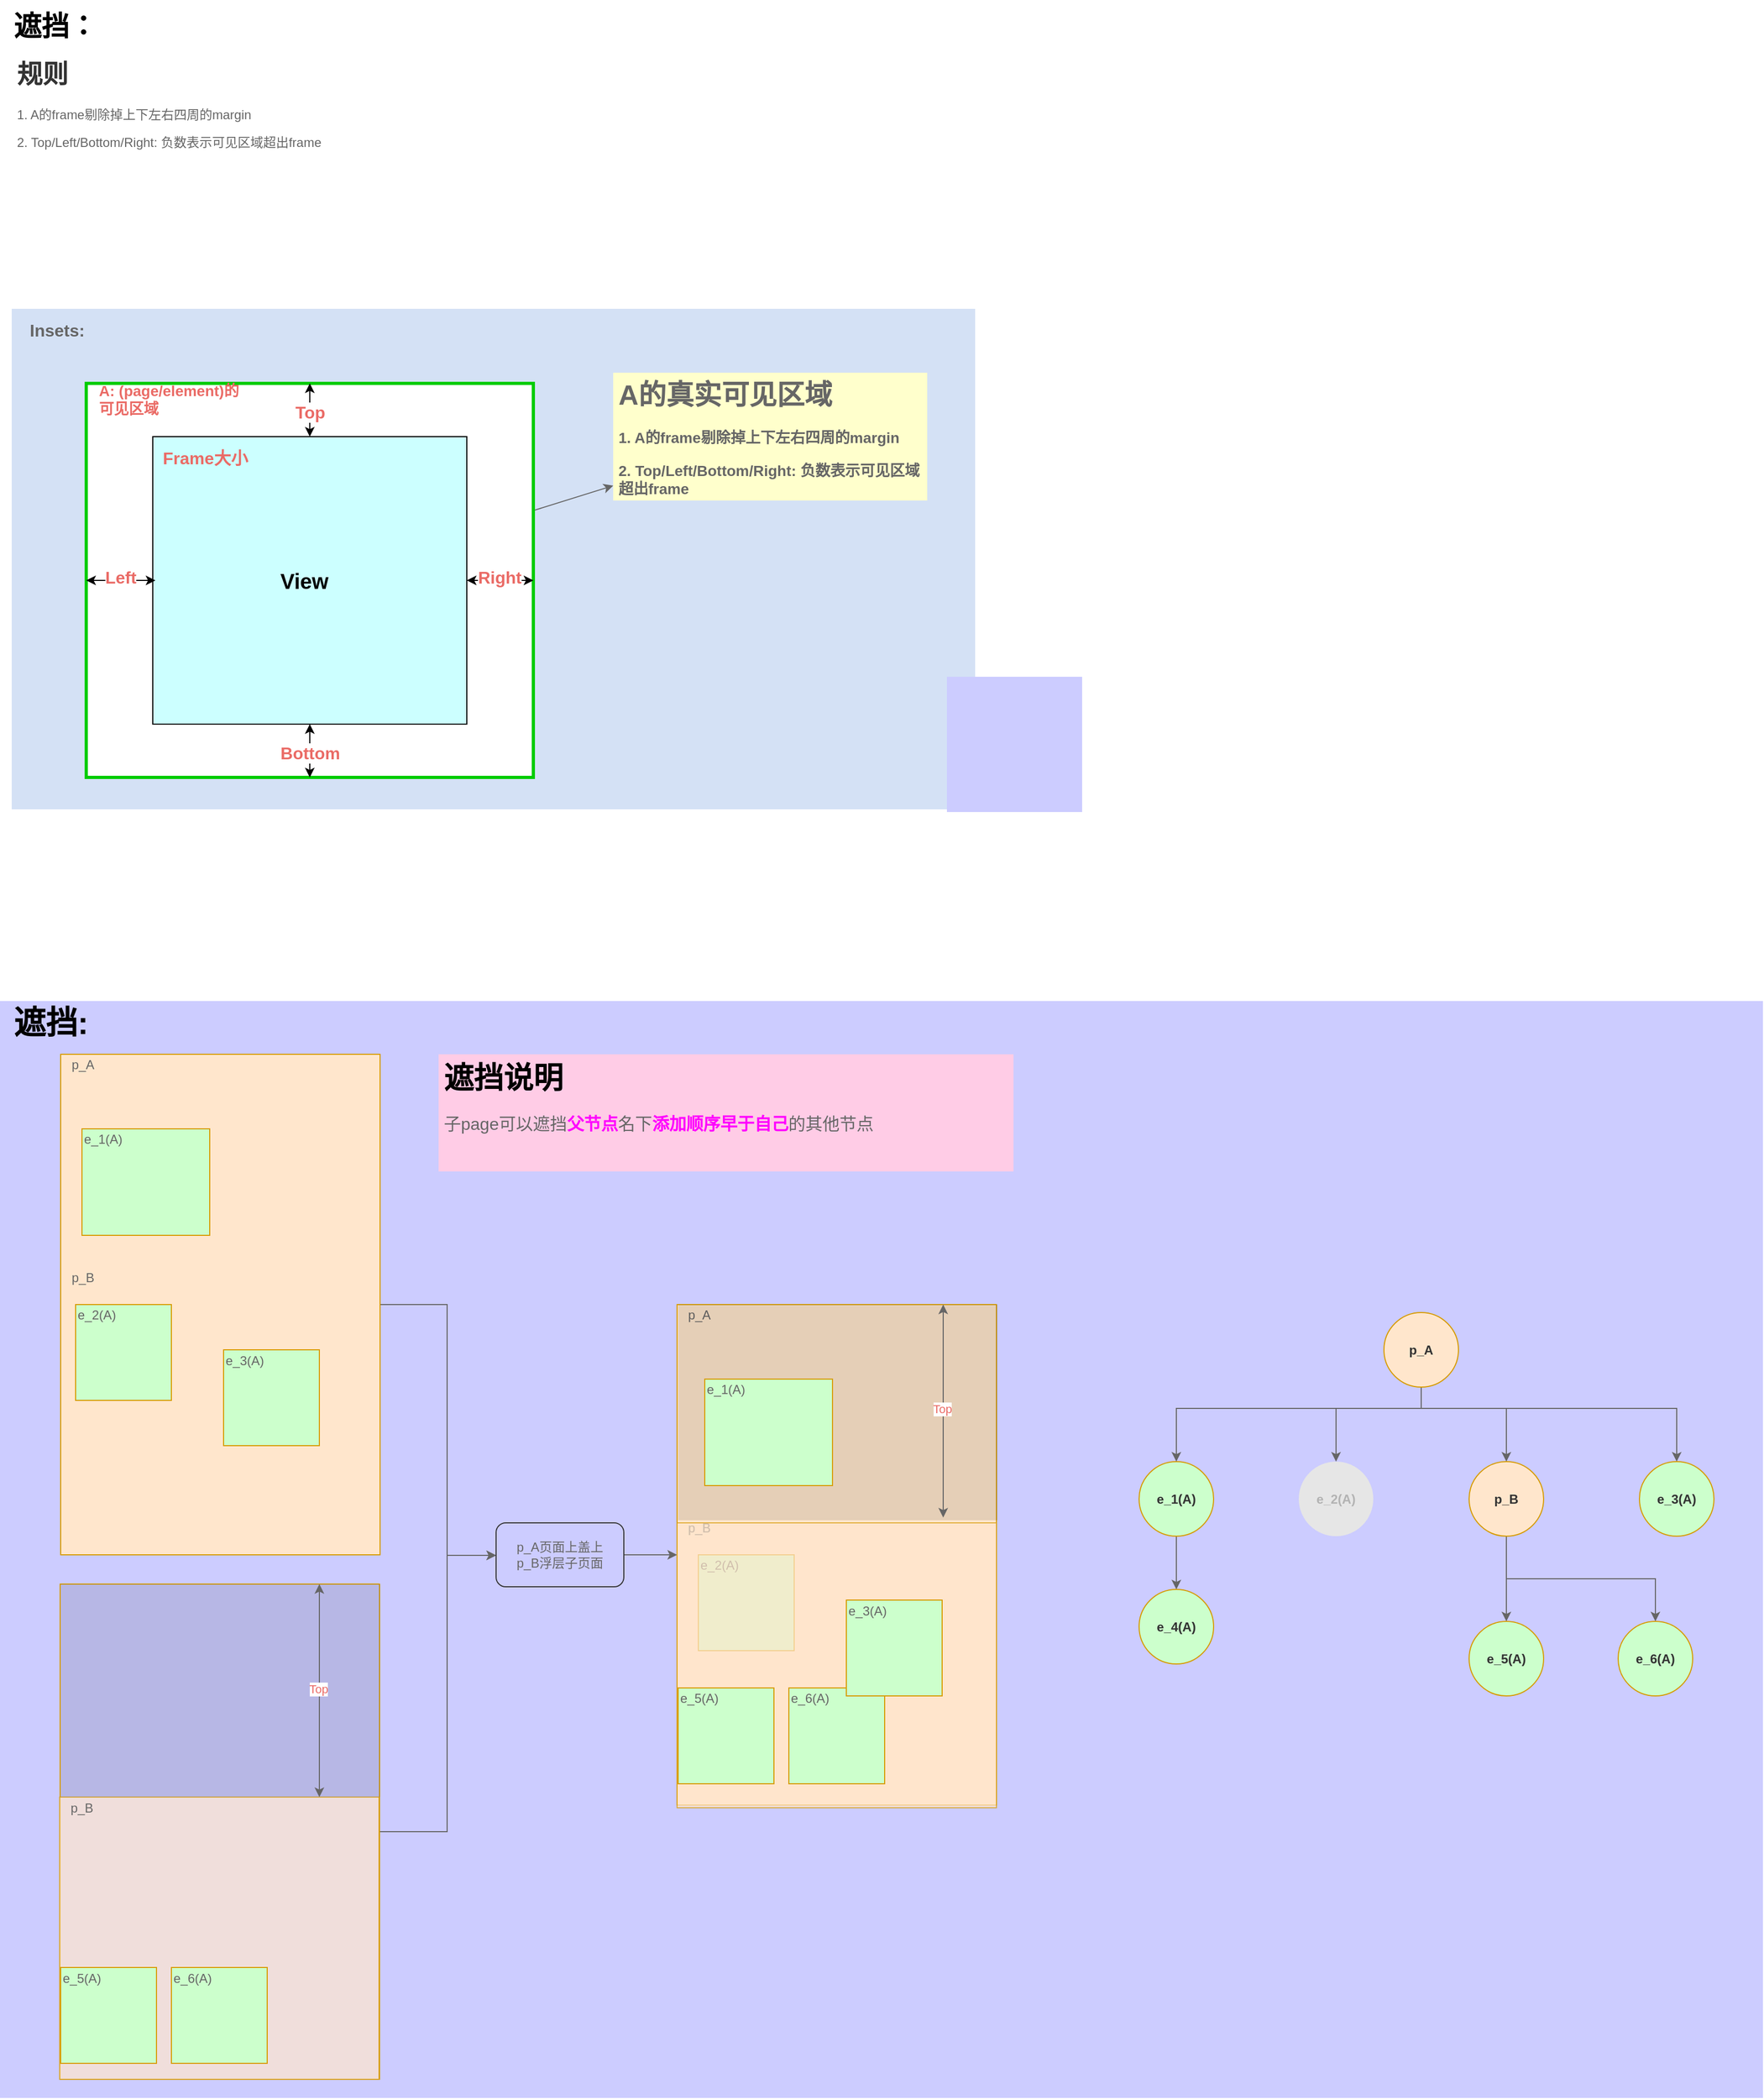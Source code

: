 <mxfile version="20.2.3" type="device"><diagram id="W9jGRxqbMgRnqZbA-XCd" name="Page-1"><mxGraphModel dx="2851" dy="2381" grid="1" gridSize="10" guides="1" tooltips="1" connect="1" arrows="1" fold="1" page="1" pageScale="1" pageWidth="827" pageHeight="1169" math="0" shadow="0"><root><mxCell id="0"/><mxCell id="1" parent="0"/><mxCell id="3qNBonYtIeFeS5FYhXrz-300" value="" style="whiteSpace=wrap;html=1;dashed=1;strokeColor=none;fillColor=#CCCCFF;fontColor=#666666;align=center;" parent="1" vertex="1"><mxGeometry x="-796" y="-220" width="1656" height="1030" as="geometry"/></mxCell><mxCell id="3qNBonYtIeFeS5FYhXrz-282" value="" style="whiteSpace=wrap;html=1;dashed=1;strokeColor=none;fillColor=#D4E1F5;fontColor=#666666;align=center;" parent="1" vertex="1"><mxGeometry x="-785" y="-870" width="905" height="470" as="geometry"/></mxCell><mxCell id="3qNBonYtIeFeS5FYhXrz-176" style="edgeStyle=orthogonalEdgeStyle;rounded=0;orthogonalLoop=1;jettySize=auto;html=1;strokeColor=#666666;fontColor=#666666;" parent="1" source="3qNBonYtIeFeS5FYhXrz-162" target="3qNBonYtIeFeS5FYhXrz-175" edge="1"><mxGeometry relative="1" as="geometry"/></mxCell><mxCell id="3qNBonYtIeFeS5FYhXrz-162" value="&lt;b&gt;&lt;font color=&quot;#333333&quot;&gt;e_1(A)&lt;/font&gt;&lt;/b&gt;" style="ellipse;whiteSpace=wrap;html=1;aspect=fixed;strokeColor=#d79b00;fillColor=#CCFFCC;" parent="1" vertex="1"><mxGeometry x="274" y="212.5" width="70" height="70" as="geometry"/></mxCell><mxCell id="3qNBonYtIeFeS5FYhXrz-166" style="edgeStyle=orthogonalEdgeStyle;rounded=0;orthogonalLoop=1;jettySize=auto;html=1;strokeColor=#666666;fontColor=#666666;" parent="1" source="3qNBonYtIeFeS5FYhXrz-163" target="3qNBonYtIeFeS5FYhXrz-162" edge="1"><mxGeometry relative="1" as="geometry"><Array as="points"><mxPoint x="539" y="162.5"/><mxPoint x="309" y="162.5"/></Array></mxGeometry></mxCell><mxCell id="3qNBonYtIeFeS5FYhXrz-167" style="edgeStyle=orthogonalEdgeStyle;rounded=0;orthogonalLoop=1;jettySize=auto;html=1;strokeColor=#666666;fontColor=#666666;" parent="1" source="3qNBonYtIeFeS5FYhXrz-163" target="3qNBonYtIeFeS5FYhXrz-164" edge="1"><mxGeometry relative="1" as="geometry"><Array as="points"><mxPoint x="539" y="162.5"/><mxPoint x="459" y="162.5"/></Array></mxGeometry></mxCell><mxCell id="3qNBonYtIeFeS5FYhXrz-168" style="edgeStyle=orthogonalEdgeStyle;rounded=0;orthogonalLoop=1;jettySize=auto;html=1;strokeColor=#666666;fontColor=#666666;" parent="1" source="3qNBonYtIeFeS5FYhXrz-163" target="3qNBonYtIeFeS5FYhXrz-165" edge="1"><mxGeometry relative="1" as="geometry"><Array as="points"><mxPoint x="539" y="162.5"/><mxPoint x="619" y="162.5"/></Array></mxGeometry></mxCell><mxCell id="3qNBonYtIeFeS5FYhXrz-170" style="edgeStyle=orthogonalEdgeStyle;rounded=0;orthogonalLoop=1;jettySize=auto;html=1;strokeColor=#666666;fontColor=#666666;" parent="1" source="3qNBonYtIeFeS5FYhXrz-163" target="3qNBonYtIeFeS5FYhXrz-169" edge="1"><mxGeometry relative="1" as="geometry"><Array as="points"><mxPoint x="539" y="162.5"/><mxPoint x="779" y="162.5"/></Array></mxGeometry></mxCell><mxCell id="3qNBonYtIeFeS5FYhXrz-163" value="&lt;b&gt;&lt;font color=&quot;#333333&quot;&gt;p_A&lt;/font&gt;&lt;/b&gt;" style="ellipse;whiteSpace=wrap;html=1;aspect=fixed;strokeColor=#d79b00;fillColor=#ffe6cc;" parent="1" vertex="1"><mxGeometry x="504" y="72.5" width="70" height="70" as="geometry"/></mxCell><mxCell id="3qNBonYtIeFeS5FYhXrz-164" value="&lt;b&gt;&lt;font&gt;e_2(A)&lt;/font&gt;&lt;/b&gt;" style="ellipse;whiteSpace=wrap;html=1;aspect=fixed;strokeColor=none;fillColor=#E6E6E6;fontColor=#B3B3B3;" parent="1" vertex="1"><mxGeometry x="424" y="212.5" width="70" height="70" as="geometry"/></mxCell><mxCell id="3qNBonYtIeFeS5FYhXrz-186" style="edgeStyle=orthogonalEdgeStyle;rounded=0;orthogonalLoop=1;jettySize=auto;html=1;strokeColor=#666666;fontColor=#666666;" parent="1" source="3qNBonYtIeFeS5FYhXrz-165" target="3qNBonYtIeFeS5FYhXrz-184" edge="1"><mxGeometry relative="1" as="geometry"/></mxCell><mxCell id="3qNBonYtIeFeS5FYhXrz-187" style="edgeStyle=orthogonalEdgeStyle;rounded=0;orthogonalLoop=1;jettySize=auto;html=1;strokeColor=#666666;fontColor=#666666;" parent="1" source="3qNBonYtIeFeS5FYhXrz-165" target="3qNBonYtIeFeS5FYhXrz-185" edge="1"><mxGeometry relative="1" as="geometry"><Array as="points"><mxPoint x="619" y="322.5"/><mxPoint x="759" y="322.5"/></Array></mxGeometry></mxCell><mxCell id="3qNBonYtIeFeS5FYhXrz-165" value="&lt;b&gt;&lt;font color=&quot;#333333&quot;&gt;p_B&lt;/font&gt;&lt;/b&gt;" style="ellipse;whiteSpace=wrap;html=1;aspect=fixed;strokeColor=#d79b00;fillColor=#ffe6cc;" parent="1" vertex="1"><mxGeometry x="584" y="212.5" width="70" height="70" as="geometry"/></mxCell><mxCell id="3qNBonYtIeFeS5FYhXrz-169" value="&lt;b&gt;&lt;font color=&quot;#333333&quot;&gt;e_3(A)&lt;/font&gt;&lt;/b&gt;" style="ellipse;whiteSpace=wrap;html=1;aspect=fixed;strokeColor=#d79b00;fillColor=#CCFFCC;" parent="1" vertex="1"><mxGeometry x="744" y="212.5" width="70" height="70" as="geometry"/></mxCell><mxCell id="3qNBonYtIeFeS5FYhXrz-175" value="&lt;b&gt;&lt;font color=&quot;#333333&quot;&gt;e_4(A)&lt;/font&gt;&lt;/b&gt;" style="ellipse;whiteSpace=wrap;html=1;aspect=fixed;strokeColor=#d79b00;fillColor=#CCFFCC;" parent="1" vertex="1"><mxGeometry x="274" y="332.5" width="70" height="70" as="geometry"/></mxCell><mxCell id="3qNBonYtIeFeS5FYhXrz-184" value="&lt;b&gt;&lt;font color=&quot;#333333&quot;&gt;e_5(A)&lt;/font&gt;&lt;/b&gt;" style="ellipse;whiteSpace=wrap;html=1;aspect=fixed;strokeColor=#d79b00;fillColor=#CCFFCC;" parent="1" vertex="1"><mxGeometry x="584" y="362.5" width="70" height="70" as="geometry"/></mxCell><mxCell id="3qNBonYtIeFeS5FYhXrz-185" value="&lt;b&gt;&lt;font color=&quot;#333333&quot;&gt;e_6(A)&lt;/font&gt;&lt;/b&gt;" style="ellipse;whiteSpace=wrap;html=1;aspect=fixed;strokeColor=#d79b00;fillColor=#CCFFCC;" parent="1" vertex="1"><mxGeometry x="724" y="362.5" width="70" height="70" as="geometry"/></mxCell><mxCell id="3qNBonYtIeFeS5FYhXrz-228" style="edgeStyle=orthogonalEdgeStyle;rounded=0;orthogonalLoop=1;jettySize=auto;html=1;strokeColor=#666666;fontColor=#666666;" parent="1" source="3qNBonYtIeFeS5FYhXrz-194" target="3qNBonYtIeFeS5FYhXrz-230" edge="1"><mxGeometry relative="1" as="geometry"><mxPoint x="-176" y="317.5" as="targetPoint"/><Array as="points"><mxPoint x="-376" y="65.5"/><mxPoint x="-376" y="300.5"/></Array></mxGeometry></mxCell><mxCell id="3qNBonYtIeFeS5FYhXrz-194" value="" style="whiteSpace=wrap;html=1;fontColor=#666666;align=left;strokeColor=#D79B00;fillColor=#FFE6CC;" parent="1" vertex="1"><mxGeometry x="-739" y="-170" width="300" height="470" as="geometry"/></mxCell><mxCell id="3qNBonYtIeFeS5FYhXrz-195" value="p_A" style="text;html=1;fillColor=none;align=center;verticalAlign=middle;whiteSpace=wrap;rounded=0;fontColor=#666666;" parent="1" vertex="1"><mxGeometry x="-738.5" y="-170" width="40" height="20" as="geometry"/></mxCell><mxCell id="3qNBonYtIeFeS5FYhXrz-196" value="" style="whiteSpace=wrap;html=1;fontColor=#666666;align=center;fillColor=#CCFFCC;strokeColor=#D79B00;" parent="1" vertex="1"><mxGeometry x="-719" y="-100" width="120" height="100" as="geometry"/></mxCell><mxCell id="3qNBonYtIeFeS5FYhXrz-197" value="&lt;br&gt;" style="whiteSpace=wrap;html=1;fontColor=#666666;align=center;fillColor=#CCFFCC;strokeColor=#D79B00;" parent="1" vertex="1"><mxGeometry x="-725" y="65" width="90" height="90" as="geometry"/></mxCell><mxCell id="3qNBonYtIeFeS5FYhXrz-198" value="e_1(A)" style="text;html=1;fillColor=none;align=center;verticalAlign=middle;whiteSpace=wrap;rounded=0;fontColor=#666666;" parent="1" vertex="1"><mxGeometry x="-719" y="-100" width="40" height="20" as="geometry"/></mxCell><mxCell id="3qNBonYtIeFeS5FYhXrz-199" value="e_2(A)" style="text;html=1;fillColor=none;align=center;verticalAlign=middle;whiteSpace=wrap;rounded=0;fontColor=#666666;" parent="1" vertex="1"><mxGeometry x="-725" y="65" width="40" height="20" as="geometry"/></mxCell><mxCell id="3qNBonYtIeFeS5FYhXrz-200" value="" style="whiteSpace=wrap;html=1;fontColor=#666666;align=center;fillColor=#CCFFCC;strokeColor=#D79B00;" parent="1" vertex="1"><mxGeometry x="-586" y="107.5" width="90" height="90" as="geometry"/></mxCell><mxCell id="3qNBonYtIeFeS5FYhXrz-201" value="e_3(A)" style="text;html=1;fillColor=none;align=center;verticalAlign=middle;whiteSpace=wrap;rounded=0;fontColor=#666666;" parent="1" vertex="1"><mxGeometry x="-586" y="107.5" width="40" height="20" as="geometry"/></mxCell><mxCell id="3qNBonYtIeFeS5FYhXrz-203" value="p_B" style="text;html=1;fillColor=none;align=center;verticalAlign=middle;whiteSpace=wrap;rounded=0;fontColor=#666666;" parent="1" vertex="1"><mxGeometry x="-738" y="30" width="40" height="20" as="geometry"/></mxCell><mxCell id="3qNBonYtIeFeS5FYhXrz-226" style="edgeStyle=orthogonalEdgeStyle;rounded=0;orthogonalLoop=1;jettySize=auto;html=1;strokeColor=#666666;fontColor=#666666;" parent="1" source="3qNBonYtIeFeS5FYhXrz-217" target="3qNBonYtIeFeS5FYhXrz-230" edge="1"><mxGeometry relative="1" as="geometry"><mxPoint x="-176" y="317.5" as="targetPoint"/><Array as="points"><mxPoint x="-376" y="560.5"/><mxPoint x="-376" y="300.5"/></Array></mxGeometry></mxCell><mxCell id="3qNBonYtIeFeS5FYhXrz-217" value="" style="whiteSpace=wrap;html=1;fontColor=#666666;align=left;strokeColor=#D79B00;fillColor=none;" parent="1" vertex="1"><mxGeometry x="-739.5" y="327.5" width="300" height="465" as="geometry"/></mxCell><mxCell id="3qNBonYtIeFeS5FYhXrz-218" value="" style="whiteSpace=wrap;html=1;fontColor=#666666;align=left;strokeColor=#D79B00;fillColor=#FFE6CC;opacity=70;" parent="1" vertex="1"><mxGeometry x="-740" y="527.5" width="300" height="265" as="geometry"/></mxCell><mxCell id="3qNBonYtIeFeS5FYhXrz-219" value="p_B" style="text;html=1;fillColor=none;align=center;verticalAlign=middle;whiteSpace=wrap;rounded=0;fontColor=#666666;" parent="1" vertex="1"><mxGeometry x="-739" y="527.5" width="40" height="20" as="geometry"/></mxCell><mxCell id="3qNBonYtIeFeS5FYhXrz-220" value="&lt;br&gt;" style="whiteSpace=wrap;html=1;fontColor=#666666;align=center;fillColor=#CCFFCC;strokeColor=#D79B00;" parent="1" vertex="1"><mxGeometry x="-739" y="687.5" width="90" height="90" as="geometry"/></mxCell><mxCell id="3qNBonYtIeFeS5FYhXrz-221" value="e_5(A)" style="text;html=1;fillColor=none;align=center;verticalAlign=middle;whiteSpace=wrap;rounded=0;fontColor=#666666;" parent="1" vertex="1"><mxGeometry x="-739" y="687.5" width="40" height="20" as="geometry"/></mxCell><mxCell id="3qNBonYtIeFeS5FYhXrz-222" value="&lt;br&gt;" style="whiteSpace=wrap;html=1;fontColor=#666666;align=center;fillColor=#CCFFCC;strokeColor=#D79B00;" parent="1" vertex="1"><mxGeometry x="-635" y="687.5" width="90" height="90" as="geometry"/></mxCell><mxCell id="3qNBonYtIeFeS5FYhXrz-223" value="" style="whiteSpace=wrap;html=1;fontColor=#666666;align=left;opacity=10;strokeColor=none;fillColor=#000000;" parent="1" vertex="1"><mxGeometry x="-739" y="327.5" width="300" height="200" as="geometry"/></mxCell><mxCell id="3qNBonYtIeFeS5FYhXrz-250" style="edgeStyle=orthogonalEdgeStyle;rounded=0;orthogonalLoop=1;jettySize=auto;html=1;strokeColor=#666666;fontColor=#666666;" parent="1" source="3qNBonYtIeFeS5FYhXrz-230" target="3qNBonYtIeFeS5FYhXrz-231" edge="1"><mxGeometry relative="1" as="geometry"/></mxCell><mxCell id="3qNBonYtIeFeS5FYhXrz-230" value="&lt;span&gt;p_A页面上盖上&lt;/span&gt;&lt;br&gt;&lt;span&gt;p_B浮层子页面&lt;/span&gt;" style="rounded=1;whiteSpace=wrap;html=1;strokeColor=#333333;fillColor=none;fontColor=#666666;align=center;" parent="1" vertex="1"><mxGeometry x="-330" y="270" width="120" height="60" as="geometry"/></mxCell><mxCell id="3qNBonYtIeFeS5FYhXrz-231" value="" style="whiteSpace=wrap;html=1;fontColor=#666666;align=left;strokeColor=#D79B00;fillColor=#FFE6CC;" parent="1" vertex="1"><mxGeometry x="-160" y="65" width="300" height="470" as="geometry"/></mxCell><mxCell id="3qNBonYtIeFeS5FYhXrz-232" value="p_A" style="text;html=1;fillColor=none;align=center;verticalAlign=middle;whiteSpace=wrap;rounded=0;fontColor=#666666;" parent="1" vertex="1"><mxGeometry x="-159.5" y="65" width="40" height="20" as="geometry"/></mxCell><mxCell id="3qNBonYtIeFeS5FYhXrz-239" value="p_B" style="text;html=1;fillColor=none;align=center;verticalAlign=middle;whiteSpace=wrap;rounded=0;fontColor=#666666;" parent="1" vertex="1"><mxGeometry x="-159" y="265" width="40" height="20" as="geometry"/></mxCell><mxCell id="3qNBonYtIeFeS5FYhXrz-253" value="p_B" style="text;html=1;fillColor=none;align=center;verticalAlign=middle;whiteSpace=wrap;rounded=0;fontColor=#666666;" parent="1" vertex="1"><mxGeometry x="-159" y="265" width="40" height="20" as="geometry"/></mxCell><mxCell id="3qNBonYtIeFeS5FYhXrz-257" value="" style="whiteSpace=wrap;html=1;fontColor=#666666;align=left;opacity=10;strokeColor=none;fillColor=#000000;" parent="1" vertex="1"><mxGeometry x="-159" y="65" width="300" height="202.5" as="geometry"/></mxCell><mxCell id="3qNBonYtIeFeS5FYhXrz-258" value="e_6(A)" style="text;html=1;fillColor=none;align=center;verticalAlign=middle;whiteSpace=wrap;rounded=0;fontColor=#666666;" parent="1" vertex="1"><mxGeometry x="-635" y="687.5" width="40" height="20" as="geometry"/></mxCell><mxCell id="3qNBonYtIeFeS5FYhXrz-260" value="&lt;h1&gt;&lt;font color=&quot;#000000&quot; style=&quot;font-size: 28px;&quot;&gt;遮挡说明&lt;/font&gt;&lt;/h1&gt;&lt;p style=&quot;font-size: 16px;&quot;&gt;子page可以遮挡&lt;b style=&quot;color: rgb(255, 0, 255);&quot;&gt;父节点&lt;/b&gt;名下&lt;font style=&quot;font-size: 16px;&quot; color=&quot;#ff00ff&quot;&gt;&lt;b&gt;添加顺序早于自己&lt;/b&gt;&lt;/font&gt;的其他节点&lt;/p&gt;" style="text;html=1;fillColor=#FFCCE6;spacing=5;spacingTop=-20;whiteSpace=wrap;overflow=hidden;rounded=0;align=left;fontColor=#666666;strokeColor=none;dashed=1;" parent="1" vertex="1"><mxGeometry x="-384" y="-170" width="540" height="110" as="geometry"/></mxCell><mxCell id="3qNBonYtIeFeS5FYhXrz-264" value="" style="whiteSpace=wrap;html=1;fontColor=#666666;align=center;fillColor=#CCFFCC;strokeColor=#D79B00;" parent="1" vertex="1"><mxGeometry x="-134" y="135" width="120" height="100" as="geometry"/></mxCell><mxCell id="3qNBonYtIeFeS5FYhXrz-265" value="&lt;br&gt;" style="whiteSpace=wrap;html=1;fontColor=#666666;align=center;fillColor=#CCFFCC;strokeColor=#D79B00;" parent="1" vertex="1"><mxGeometry x="-140" y="300" width="90" height="90" as="geometry"/></mxCell><mxCell id="3qNBonYtIeFeS5FYhXrz-266" value="e_1(A)" style="text;html=1;fillColor=none;align=center;verticalAlign=middle;whiteSpace=wrap;rounded=0;fontColor=#666666;" parent="1" vertex="1"><mxGeometry x="-134" y="135" width="40" height="20" as="geometry"/></mxCell><mxCell id="3qNBonYtIeFeS5FYhXrz-267" value="e_2(A)" style="text;html=1;fillColor=none;align=center;verticalAlign=middle;whiteSpace=wrap;rounded=0;fontColor=#666666;" parent="1" vertex="1"><mxGeometry x="-140" y="300" width="40" height="20" as="geometry"/></mxCell><mxCell id="3qNBonYtIeFeS5FYhXrz-270" value="" style="whiteSpace=wrap;html=1;fontColor=#666666;align=left;strokeColor=#D79B00;fillColor=#FFE6CC;opacity=70;" parent="1" vertex="1"><mxGeometry x="-160" y="270" width="300" height="267.5" as="geometry"/></mxCell><mxCell id="3qNBonYtIeFeS5FYhXrz-271" value="&lt;br&gt;" style="whiteSpace=wrap;html=1;fontColor=#666666;align=center;fillColor=#CCFFCC;strokeColor=#D79B00;" parent="1" vertex="1"><mxGeometry x="-159" y="425" width="90" height="90" as="geometry"/></mxCell><mxCell id="3qNBonYtIeFeS5FYhXrz-272" value="e_5(A)" style="text;html=1;fillColor=none;align=center;verticalAlign=middle;whiteSpace=wrap;rounded=0;fontColor=#666666;" parent="1" vertex="1"><mxGeometry x="-159" y="425" width="40" height="20" as="geometry"/></mxCell><mxCell id="3qNBonYtIeFeS5FYhXrz-273" value="&lt;br&gt;" style="whiteSpace=wrap;html=1;fontColor=#666666;align=center;fillColor=#CCFFCC;strokeColor=#D79B00;" parent="1" vertex="1"><mxGeometry x="-55" y="425" width="90" height="90" as="geometry"/></mxCell><mxCell id="3qNBonYtIeFeS5FYhXrz-274" value="e_6(A)" style="text;html=1;fillColor=none;align=center;verticalAlign=middle;whiteSpace=wrap;rounded=0;fontColor=#666666;" parent="1" vertex="1"><mxGeometry x="-55" y="425" width="40" height="20" as="geometry"/></mxCell><mxCell id="3qNBonYtIeFeS5FYhXrz-275" value="" style="endArrow=classic;startArrow=classic;html=1;strokeColor=#666666;fontColor=#666666;" parent="1" edge="1"><mxGeometry width="50" height="50" relative="1" as="geometry"><mxPoint x="-496" y="527.5" as="sourcePoint"/><mxPoint x="-496" y="327.5" as="targetPoint"/></mxGeometry></mxCell><mxCell id="3qNBonYtIeFeS5FYhXrz-276" value="&lt;font color=&quot;#ea6b66&quot;&gt;Top&lt;/font&gt;" style="edgeLabel;html=1;align=center;verticalAlign=middle;resizable=0;points=[];fontColor=#666666;" parent="3qNBonYtIeFeS5FYhXrz-275" vertex="1" connectable="0"><mxGeometry x="0.02" y="1" relative="1" as="geometry"><mxPoint as="offset"/></mxGeometry></mxCell><mxCell id="3qNBonYtIeFeS5FYhXrz-277" value="" style="endArrow=classic;startArrow=classic;html=1;strokeColor=#666666;fontColor=#666666;" parent="1" edge="1"><mxGeometry width="50" height="50" relative="1" as="geometry"><mxPoint x="90" y="265" as="sourcePoint"/><mxPoint x="90" y="65" as="targetPoint"/></mxGeometry></mxCell><mxCell id="3qNBonYtIeFeS5FYhXrz-278" value="&lt;font color=&quot;#ea6b66&quot;&gt;Top&lt;/font&gt;" style="edgeLabel;html=1;align=center;verticalAlign=middle;resizable=0;points=[];fontColor=#666666;" parent="3qNBonYtIeFeS5FYhXrz-277" vertex="1" connectable="0"><mxGeometry x="0.02" y="1" relative="1" as="geometry"><mxPoint as="offset"/></mxGeometry></mxCell><mxCell id="3qNBonYtIeFeS5FYhXrz-281" value="&lt;b&gt;&lt;font style=&quot;font-size: 26px&quot;&gt;遮挡：&lt;/font&gt;&lt;/b&gt;" style="text;html=1;strokeColor=none;fillColor=none;align=left;verticalAlign=middle;whiteSpace=wrap;rounded=0;" parent="1" vertex="1"><mxGeometry x="-785" y="-1160" width="440" height="50" as="geometry"/></mxCell><mxCell id="3qNBonYtIeFeS5FYhXrz-283" style="rounded=0;orthogonalLoop=1;jettySize=auto;html=1;fontColor=#666666;strokeColor=#666666;" parent="1" source="3qNBonYtIeFeS5FYhXrz-284" target="3qNBonYtIeFeS5FYhXrz-297" edge="1"><mxGeometry relative="1" as="geometry"><mxPoint x="-225" y="-691.087" as="targetPoint"/></mxGeometry></mxCell><mxCell id="3qNBonYtIeFeS5FYhXrz-284" value="" style="rounded=0;whiteSpace=wrap;html=1;fontColor=#EA6B66;align=left;strokeColor=#00CC00;strokeWidth=3;" parent="1" vertex="1"><mxGeometry x="-715" y="-800" width="420" height="370" as="geometry"/></mxCell><mxCell id="3qNBonYtIeFeS5FYhXrz-285" value="" style="rounded=0;whiteSpace=wrap;html=1;fontColor=#EA6B66;align=left;fillColor=#CCFFFF;" parent="1" vertex="1"><mxGeometry x="-652.5" y="-750" width="295" height="270" as="geometry"/></mxCell><mxCell id="3qNBonYtIeFeS5FYhXrz-286" value="" style="endArrow=classic;startArrow=classic;html=1;fontColor=#EA6B66;exitX=0.5;exitY=0;exitDx=0;exitDy=0;entryX=0.5;entryY=0;entryDx=0;entryDy=0;" parent="1" source="3qNBonYtIeFeS5FYhXrz-285" target="3qNBonYtIeFeS5FYhXrz-284" edge="1"><mxGeometry width="50" height="50" relative="1" as="geometry"><mxPoint x="-515" y="-820" as="sourcePoint"/><mxPoint x="-465" y="-870" as="targetPoint"/></mxGeometry></mxCell><mxCell id="3qNBonYtIeFeS5FYhXrz-287" value="Top" style="edgeLabel;html=1;align=center;verticalAlign=middle;resizable=0;points=[];fontColor=#EA6B66;fontSize=16;fontStyle=1" parent="3qNBonYtIeFeS5FYhXrz-286" vertex="1" connectable="0"><mxGeometry x="-0.08" y="-3" relative="1" as="geometry"><mxPoint x="-3" as="offset"/></mxGeometry></mxCell><mxCell id="3qNBonYtIeFeS5FYhXrz-288" value="" style="endArrow=classic;startArrow=classic;html=1;fontColor=#EA6B66;exitX=0.5;exitY=1;exitDx=0;exitDy=0;entryX=0.5;entryY=1;entryDx=0;entryDy=0;" parent="1" source="3qNBonYtIeFeS5FYhXrz-284" target="3qNBonYtIeFeS5FYhXrz-285" edge="1"><mxGeometry width="50" height="50" relative="1" as="geometry"><mxPoint x="-475" y="-420" as="sourcePoint"/><mxPoint x="-475" y="-470" as="targetPoint"/></mxGeometry></mxCell><mxCell id="3qNBonYtIeFeS5FYhXrz-289" value="Bottom" style="edgeLabel;html=1;align=center;verticalAlign=middle;resizable=0;points=[];fontColor=#EA6B66;fontSize=16;fontStyle=1" parent="3qNBonYtIeFeS5FYhXrz-288" vertex="1" connectable="0"><mxGeometry x="-0.08" y="-3" relative="1" as="geometry"><mxPoint x="-3" as="offset"/></mxGeometry></mxCell><mxCell id="3qNBonYtIeFeS5FYhXrz-290" value="" style="endArrow=classic;startArrow=classic;html=1;fontColor=#EA6B66;exitX=1;exitY=0.5;exitDx=0;exitDy=0;entryX=1;entryY=0.5;entryDx=0;entryDy=0;" parent="1" source="3qNBonYtIeFeS5FYhXrz-284" target="3qNBonYtIeFeS5FYhXrz-285" edge="1"><mxGeometry width="50" height="50" relative="1" as="geometry"><mxPoint x="-265" y="-570" as="sourcePoint"/><mxPoint x="-265" y="-620" as="targetPoint"/></mxGeometry></mxCell><mxCell id="3qNBonYtIeFeS5FYhXrz-291" value="Right" style="edgeLabel;html=1;align=center;verticalAlign=middle;resizable=0;points=[];fontColor=#EA6B66;fontSize=16;fontStyle=1" parent="3qNBonYtIeFeS5FYhXrz-290" vertex="1" connectable="0"><mxGeometry x="-0.08" y="-3" relative="1" as="geometry"><mxPoint x="-3" as="offset"/></mxGeometry></mxCell><mxCell id="3qNBonYtIeFeS5FYhXrz-292" value="" style="endArrow=classic;startArrow=classic;html=1;fontColor=#EA6B66;" parent="1" edge="1"><mxGeometry width="50" height="50" relative="1" as="geometry"><mxPoint x="-650" y="-615" as="sourcePoint"/><mxPoint x="-715" y="-615" as="targetPoint"/></mxGeometry></mxCell><mxCell id="3qNBonYtIeFeS5FYhXrz-293" value="Left" style="edgeLabel;html=1;align=center;verticalAlign=middle;resizable=0;points=[];fontColor=#EA6B66;fontSize=16;fontStyle=1" parent="3qNBonYtIeFeS5FYhXrz-292" vertex="1" connectable="0"><mxGeometry x="-0.08" y="-3" relative="1" as="geometry"><mxPoint x="-3" as="offset"/></mxGeometry></mxCell><mxCell id="3qNBonYtIeFeS5FYhXrz-294" value="Frame大小" style="text;html=1;strokeColor=none;fillColor=none;align=left;verticalAlign=middle;whiteSpace=wrap;rounded=0;fontColor=#EA6B66;fontSize=16;fontStyle=1" parent="1" vertex="1"><mxGeometry x="-645" y="-740" width="115" height="20" as="geometry"/></mxCell><mxCell id="3qNBonYtIeFeS5FYhXrz-295" value="&lt;b style=&quot;font-size: 14px;&quot;&gt;A: (page/element)的&lt;br style=&quot;font-size: 14px;&quot;&gt;可见区域&lt;/b&gt;" style="text;html=1;strokeColor=none;fillColor=none;align=left;verticalAlign=middle;whiteSpace=wrap;rounded=0;fontColor=#EA6B66;fontSize=14;" parent="1" vertex="1"><mxGeometry x="-705" y="-800" width="175" height="30" as="geometry"/></mxCell><mxCell id="3qNBonYtIeFeS5FYhXrz-297" value="&lt;h1&gt;&lt;font style=&quot;font-size: 26px;&quot;&gt;A的真实可见区域&lt;/font&gt;&lt;/h1&gt;&lt;p style=&quot;font-size: 14px;&quot;&gt;&lt;font style=&quot;font-size: 14px;&quot;&gt;&lt;b&gt;1. A的frame剔除掉上下左右四周的margin&lt;br&gt;&lt;/b&gt;&lt;/font&gt;&lt;/p&gt;&lt;p style=&quot;font-size: 14px;&quot;&gt;&lt;font style=&quot;font-size: 14px;&quot;&gt;&lt;b&gt;2. Top/Left/Bottom/Right: 负数表示可见区域超出frame&lt;/b&gt;&lt;/font&gt;&lt;/p&gt;" style="text;html=1;strokeColor=none;fillColor=#FFFFCC;spacing=5;spacingTop=-20;whiteSpace=wrap;overflow=hidden;rounded=0;align=left;fontColor=#666666;" parent="1" vertex="1"><mxGeometry x="-220" y="-810" width="295" height="120" as="geometry"/></mxCell><mxCell id="3qNBonYtIeFeS5FYhXrz-298" value="&lt;b&gt;&lt;font style=&quot;font-size: 16px&quot;&gt;Insets:&lt;/font&gt;&lt;/b&gt;" style="text;html=1;strokeColor=none;fillColor=none;align=left;verticalAlign=middle;whiteSpace=wrap;rounded=0;dashed=1;fontColor=#666666;" parent="1" vertex="1"><mxGeometry x="-770" y="-860" width="200" height="20" as="geometry"/></mxCell><mxCell id="3qNBonYtIeFeS5FYhXrz-301" value="&lt;b style=&quot;&quot;&gt;&lt;font style=&quot;font-size: 30px;&quot; color=&quot;#000000&quot;&gt;遮挡:&lt;/font&gt;&lt;/b&gt;" style="text;html=1;strokeColor=none;fillColor=none;align=left;verticalAlign=middle;whiteSpace=wrap;rounded=0;dashed=1;fontColor=#666666;" parent="1" vertex="1"><mxGeometry x="-785" y="-210" width="200" height="20" as="geometry"/></mxCell><mxCell id="qO7bGKCvVDHLT_S1F4Xk-1" value="&lt;h1&gt;&lt;font color=&quot;#333333&quot;&gt;规则&lt;/font&gt;&lt;/h1&gt;&lt;p&gt;1. A的frame剔除掉上下左右四周的margin&lt;br&gt;&lt;/p&gt;&lt;p&gt;2. Top/Left/Bottom/Right: 负数表示可见区域超出frame&lt;/p&gt;" style="text;html=1;strokeColor=none;fillColor=none;spacing=5;spacingTop=-20;whiteSpace=wrap;overflow=hidden;rounded=0;align=left;fontColor=#666666;" parent="1" vertex="1"><mxGeometry x="-785" y="-1110" width="295" height="110" as="geometry"/></mxCell><mxCell id="3qNBonYtIeFeS5FYhXrz-268" value="" style="whiteSpace=wrap;html=1;fontColor=#666666;align=center;fillColor=#CCFFCC;strokeColor=#D79B00;" parent="1" vertex="1"><mxGeometry x="-1" y="342.5" width="90" height="90" as="geometry"/></mxCell><mxCell id="3qNBonYtIeFeS5FYhXrz-269" value="e_3(A)" style="text;html=1;fillColor=none;align=center;verticalAlign=middle;whiteSpace=wrap;rounded=0;fontColor=#666666;" parent="1" vertex="1"><mxGeometry x="-1" y="342.5" width="40" height="20" as="geometry"/></mxCell><mxCell id="0RWJV5UlWfHw4SOv05M4-1" value="View" style="text;html=1;strokeColor=none;fillColor=none;align=center;verticalAlign=middle;whiteSpace=wrap;rounded=0;fontSize=20;fontStyle=1" vertex="1" parent="1"><mxGeometry x="-540" y="-630" width="60" height="30" as="geometry"/></mxCell></root></mxGraphModel></diagram></mxfile>